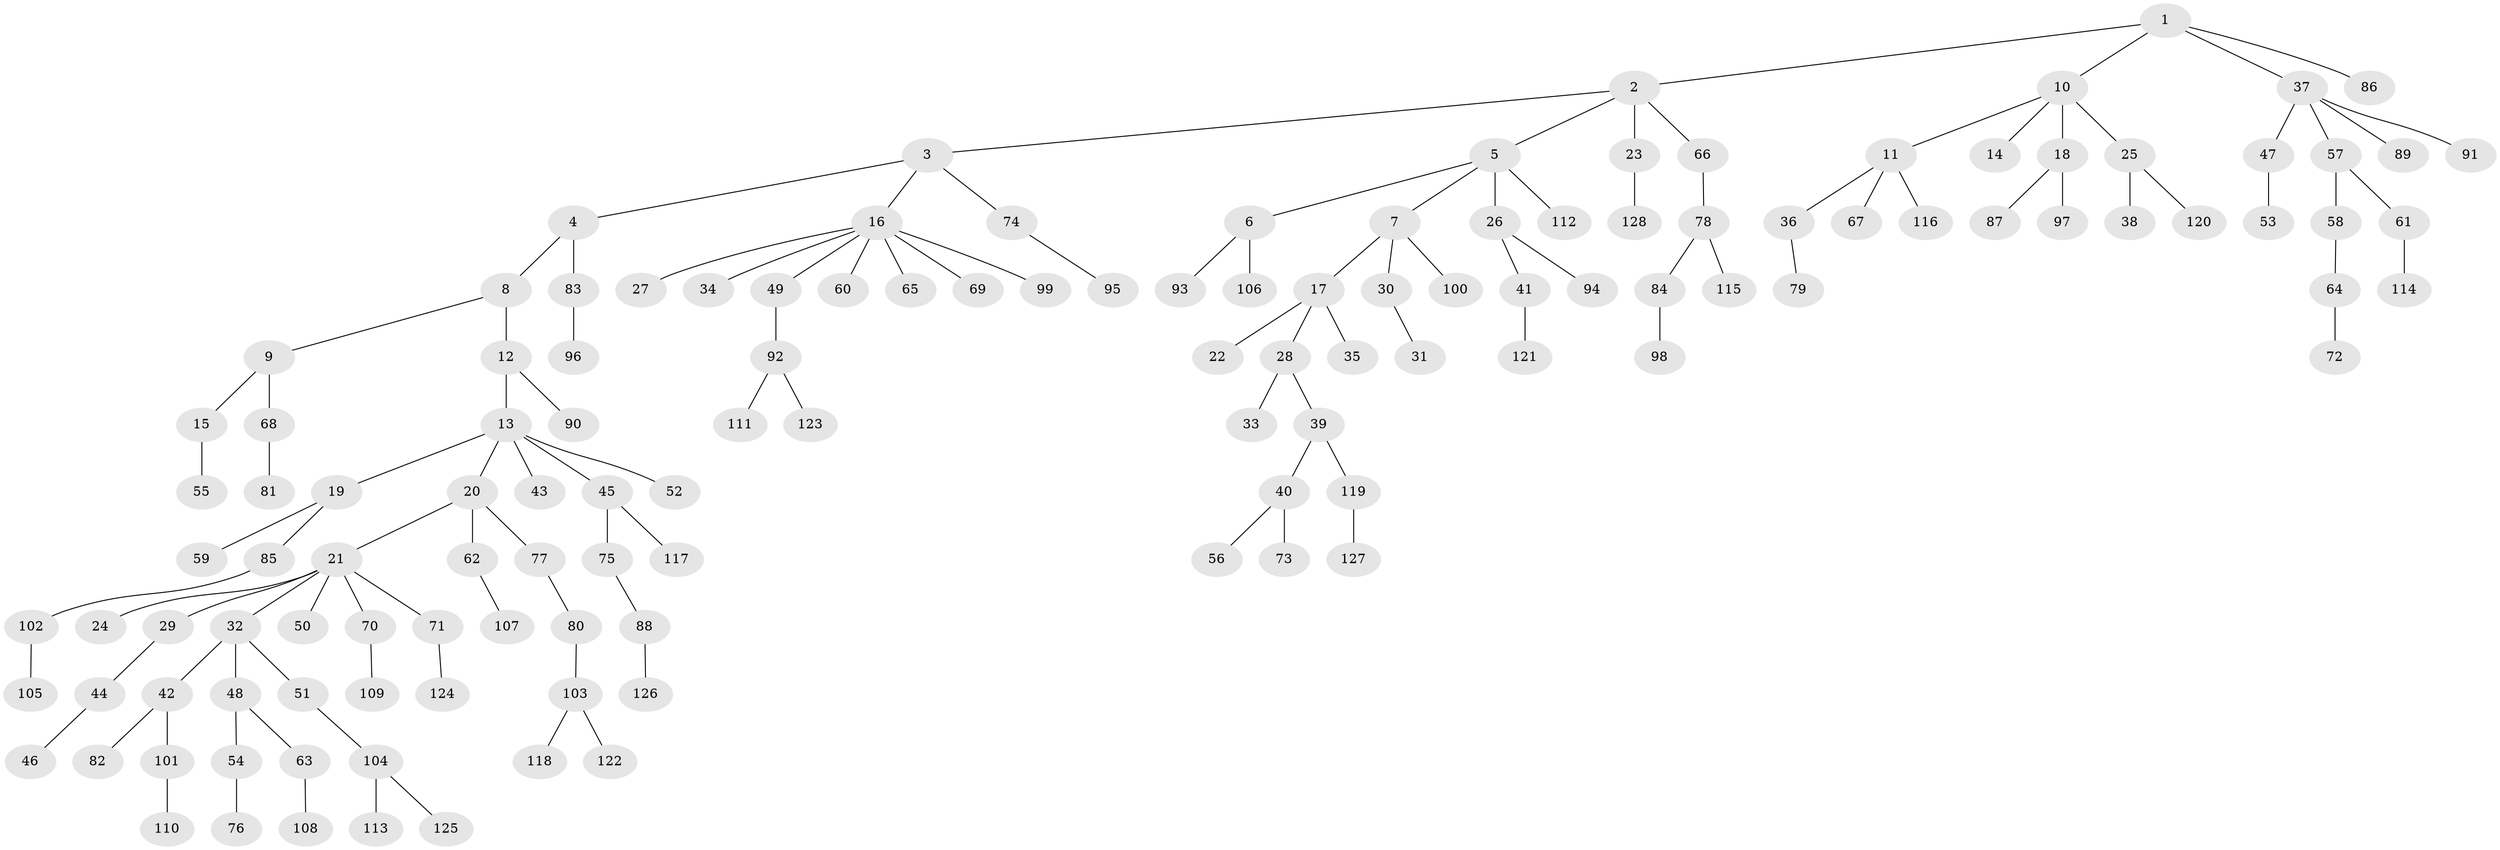 // coarse degree distribution, {7: 0.046511627906976744, 4: 0.10465116279069768, 3: 0.08139534883720931, 2: 0.22093023255813954, 1: 0.5465116279069767}
// Generated by graph-tools (version 1.1) at 2025/52/02/27/25 19:52:11]
// undirected, 128 vertices, 127 edges
graph export_dot {
graph [start="1"]
  node [color=gray90,style=filled];
  1;
  2;
  3;
  4;
  5;
  6;
  7;
  8;
  9;
  10;
  11;
  12;
  13;
  14;
  15;
  16;
  17;
  18;
  19;
  20;
  21;
  22;
  23;
  24;
  25;
  26;
  27;
  28;
  29;
  30;
  31;
  32;
  33;
  34;
  35;
  36;
  37;
  38;
  39;
  40;
  41;
  42;
  43;
  44;
  45;
  46;
  47;
  48;
  49;
  50;
  51;
  52;
  53;
  54;
  55;
  56;
  57;
  58;
  59;
  60;
  61;
  62;
  63;
  64;
  65;
  66;
  67;
  68;
  69;
  70;
  71;
  72;
  73;
  74;
  75;
  76;
  77;
  78;
  79;
  80;
  81;
  82;
  83;
  84;
  85;
  86;
  87;
  88;
  89;
  90;
  91;
  92;
  93;
  94;
  95;
  96;
  97;
  98;
  99;
  100;
  101;
  102;
  103;
  104;
  105;
  106;
  107;
  108;
  109;
  110;
  111;
  112;
  113;
  114;
  115;
  116;
  117;
  118;
  119;
  120;
  121;
  122;
  123;
  124;
  125;
  126;
  127;
  128;
  1 -- 2;
  1 -- 10;
  1 -- 37;
  1 -- 86;
  2 -- 3;
  2 -- 5;
  2 -- 23;
  2 -- 66;
  3 -- 4;
  3 -- 16;
  3 -- 74;
  4 -- 8;
  4 -- 83;
  5 -- 6;
  5 -- 7;
  5 -- 26;
  5 -- 112;
  6 -- 93;
  6 -- 106;
  7 -- 17;
  7 -- 30;
  7 -- 100;
  8 -- 9;
  8 -- 12;
  9 -- 15;
  9 -- 68;
  10 -- 11;
  10 -- 14;
  10 -- 18;
  10 -- 25;
  11 -- 36;
  11 -- 67;
  11 -- 116;
  12 -- 13;
  12 -- 90;
  13 -- 19;
  13 -- 20;
  13 -- 43;
  13 -- 45;
  13 -- 52;
  15 -- 55;
  16 -- 27;
  16 -- 34;
  16 -- 49;
  16 -- 60;
  16 -- 65;
  16 -- 69;
  16 -- 99;
  17 -- 22;
  17 -- 28;
  17 -- 35;
  18 -- 87;
  18 -- 97;
  19 -- 59;
  19 -- 85;
  20 -- 21;
  20 -- 62;
  20 -- 77;
  21 -- 24;
  21 -- 29;
  21 -- 32;
  21 -- 50;
  21 -- 70;
  21 -- 71;
  23 -- 128;
  25 -- 38;
  25 -- 120;
  26 -- 41;
  26 -- 94;
  28 -- 33;
  28 -- 39;
  29 -- 44;
  30 -- 31;
  32 -- 42;
  32 -- 48;
  32 -- 51;
  36 -- 79;
  37 -- 47;
  37 -- 57;
  37 -- 89;
  37 -- 91;
  39 -- 40;
  39 -- 119;
  40 -- 56;
  40 -- 73;
  41 -- 121;
  42 -- 82;
  42 -- 101;
  44 -- 46;
  45 -- 75;
  45 -- 117;
  47 -- 53;
  48 -- 54;
  48 -- 63;
  49 -- 92;
  51 -- 104;
  54 -- 76;
  57 -- 58;
  57 -- 61;
  58 -- 64;
  61 -- 114;
  62 -- 107;
  63 -- 108;
  64 -- 72;
  66 -- 78;
  68 -- 81;
  70 -- 109;
  71 -- 124;
  74 -- 95;
  75 -- 88;
  77 -- 80;
  78 -- 84;
  78 -- 115;
  80 -- 103;
  83 -- 96;
  84 -- 98;
  85 -- 102;
  88 -- 126;
  92 -- 111;
  92 -- 123;
  101 -- 110;
  102 -- 105;
  103 -- 118;
  103 -- 122;
  104 -- 113;
  104 -- 125;
  119 -- 127;
}
